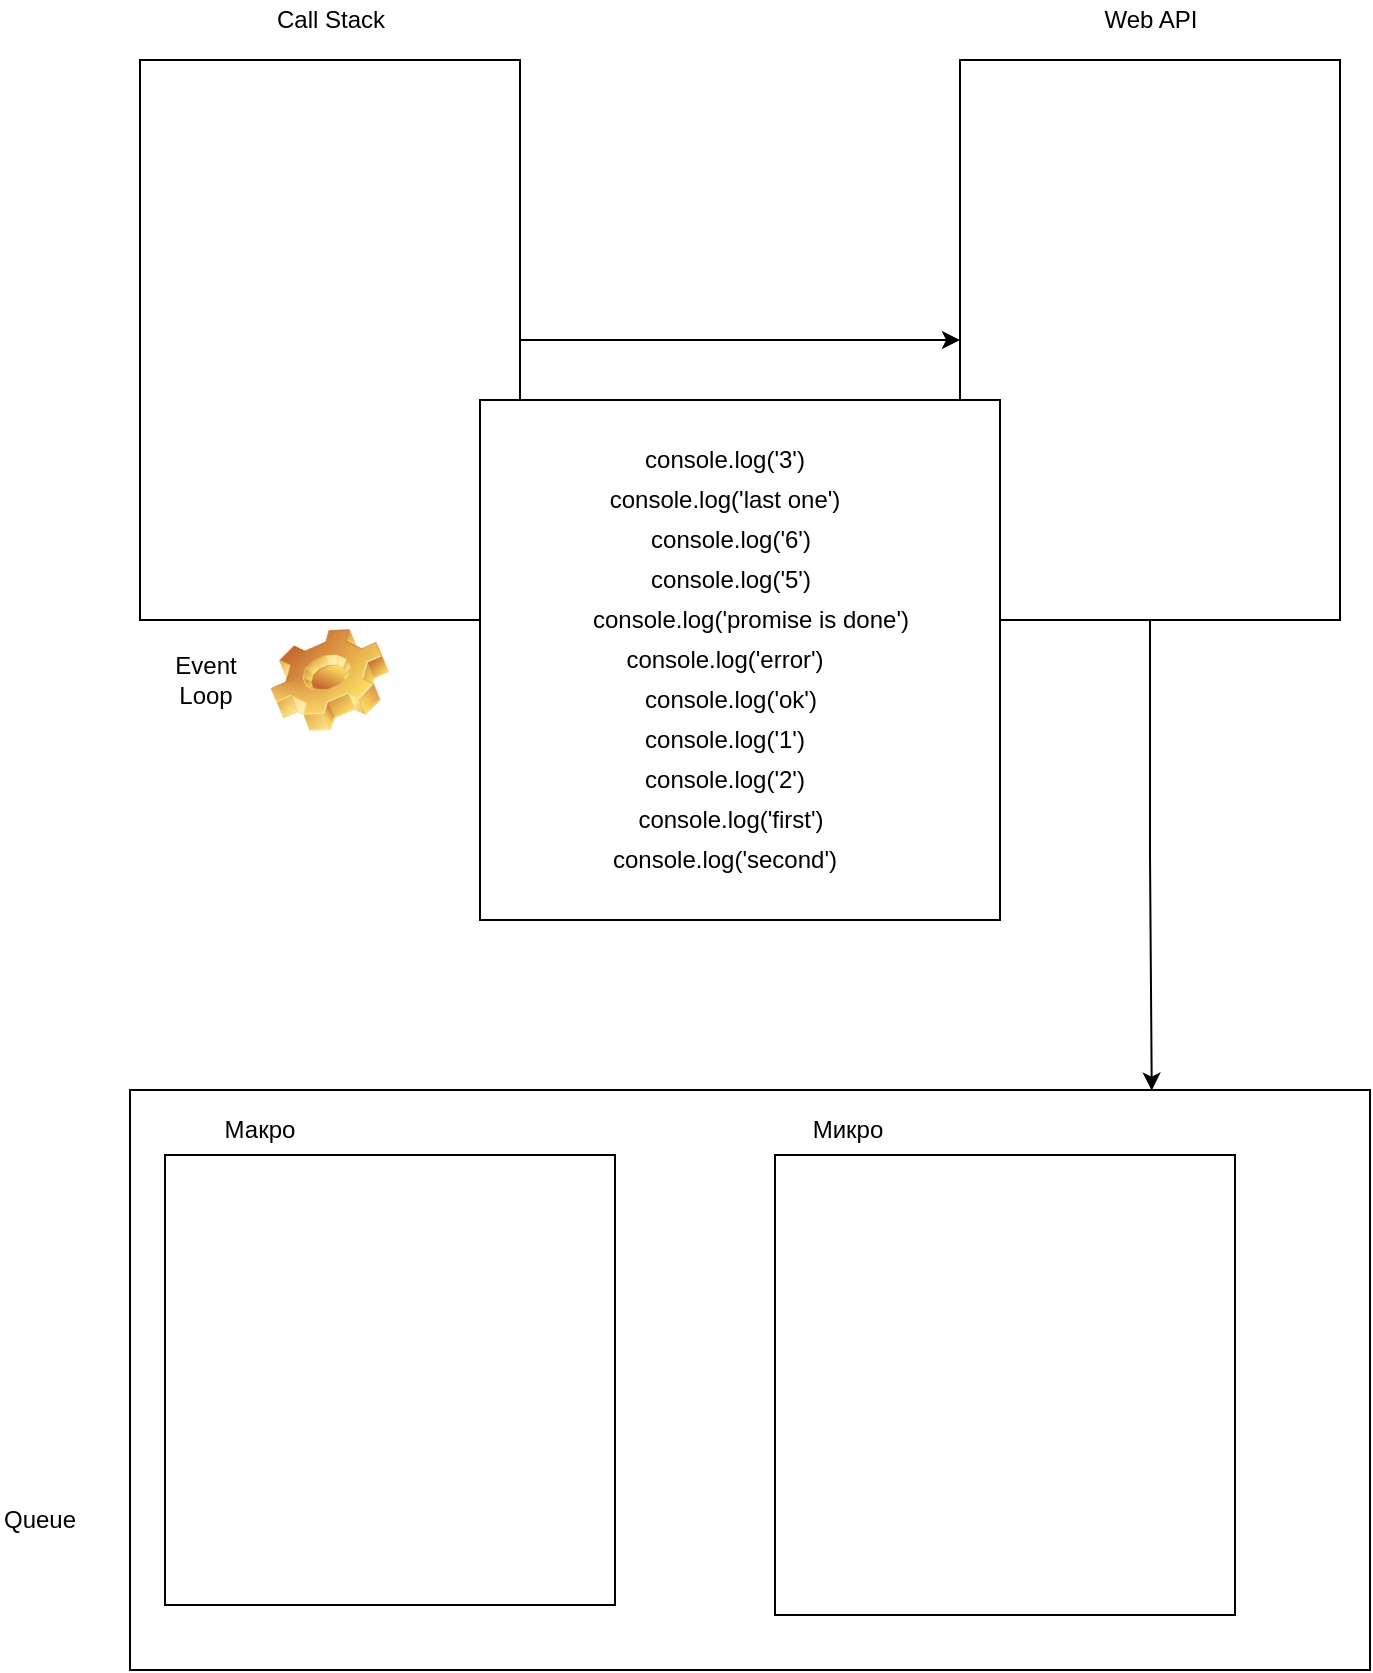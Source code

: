 <mxfile>
    <diagram id="LuvQvL_Olgh2zg_UiULW" name="Page-1">
        <mxGraphModel dx="1285" dy="1024" grid="1" gridSize="10" guides="1" tooltips="1" connect="1" arrows="1" fold="1" page="1" pageScale="1" pageWidth="827" pageHeight="1169" math="0" shadow="0">
            <root>
                <mxCell id="0"/>
                <mxCell id="1" parent="0"/>
                <mxCell id="21" style="edgeStyle=orthogonalEdgeStyle;rounded=0;orthogonalLoop=1;jettySize=auto;html=1;entryX=0;entryY=0.5;entryDx=0;entryDy=0;" parent="1" source="2" target="4" edge="1">
                    <mxGeometry relative="1" as="geometry"/>
                </mxCell>
                <mxCell id="2" value="&lt;div style=&quot;color: rgb(240 , 240 , 240) ; font-family: &amp;#34;helvetica&amp;#34; ; font-size: 12px ; font-style: normal ; font-weight: 400 ; letter-spacing: normal ; text-align: center ; text-indent: 0px ; text-transform: none ; word-spacing: 0px ; background-color: rgb(42 , 42 , 42)&quot;&gt;&lt;div&gt;&lt;br&gt;&lt;/div&gt;&lt;/div&gt;" style="rounded=0;whiteSpace=wrap;html=1;" parent="1" vertex="1">
                    <mxGeometry x="80" y="120" width="190" height="280" as="geometry"/>
                </mxCell>
                <mxCell id="3" value="Call Stack" style="text;html=1;strokeColor=none;fillColor=none;align=center;verticalAlign=middle;whiteSpace=wrap;rounded=0;" parent="1" vertex="1">
                    <mxGeometry x="132.5" y="90" width="85" height="20" as="geometry"/>
                </mxCell>
                <mxCell id="22" style="edgeStyle=orthogonalEdgeStyle;rounded=0;orthogonalLoop=1;jettySize=auto;html=1;entryX=0.001;entryY=0.176;entryDx=0;entryDy=0;entryPerimeter=0;" parent="1" source="4" target="6" edge="1">
                    <mxGeometry relative="1" as="geometry"/>
                </mxCell>
                <mxCell id="4" value="&lt;div style=&quot;color: rgb(240 , 240 , 240) ; font-size: 12px ; font-style: normal ; font-weight: 400 ; letter-spacing: normal ; text-align: center ; text-indent: 0px ; text-transform: none ; word-spacing: 0px ; font-family: &amp;#34;helvetica&amp;#34; ; background-color: rgb(42 , 42 , 42)&quot;&gt;&lt;br&gt;&lt;/div&gt;" style="rounded=0;whiteSpace=wrap;html=1;" parent="1" vertex="1">
                    <mxGeometry x="490" y="120" width="190" height="280" as="geometry"/>
                </mxCell>
                <mxCell id="5" value="Web API" style="text;html=1;strokeColor=none;fillColor=none;align=center;verticalAlign=middle;whiteSpace=wrap;rounded=0;" parent="1" vertex="1">
                    <mxGeometry x="542.5" y="90" width="85" height="20" as="geometry"/>
                </mxCell>
                <mxCell id="6" value="" style="rounded=0;whiteSpace=wrap;html=1;rotation=90;" parent="1" vertex="1">
                    <mxGeometry x="240" y="470" width="290" height="620" as="geometry"/>
                </mxCell>
                <mxCell id="8" value="" style="shape=image;html=1;verticalLabelPosition=bottom;verticalAlign=top;imageAspect=0;image=img/clipart/Gear_128x128.png;rotation=-135;" parent="1" vertex="1">
                    <mxGeometry x="150" y="400" width="50" height="60" as="geometry"/>
                </mxCell>
                <mxCell id="10" value="Event Loop" style="text;html=1;strokeColor=none;fillColor=none;align=center;verticalAlign=middle;whiteSpace=wrap;rounded=0;" parent="1" vertex="1">
                    <mxGeometry x="92.5" y="420" width="40" height="20" as="geometry"/>
                </mxCell>
                <mxCell id="12" value="Queue" style="text;html=1;strokeColor=none;fillColor=none;align=center;verticalAlign=middle;whiteSpace=wrap;rounded=0;" parent="1" vertex="1">
                    <mxGeometry x="10" y="840" width="40" height="20" as="geometry"/>
                </mxCell>
                <mxCell id="16" value="&lt;div style=&quot;color: rgb(240 , 240 , 240) ; font-size: 12px ; font-style: normal ; font-weight: 400 ; letter-spacing: normal ; text-align: center ; text-indent: 0px ; text-transform: none ; word-spacing: 0px ; font-family: &amp;#34;helvetica&amp;#34; ; background-color: rgb(42 , 42 , 42)&quot;&gt;&lt;br&gt;&lt;/div&gt;" style="whiteSpace=wrap;html=1;aspect=fixed;" parent="1" vertex="1">
                    <mxGeometry x="92.5" y="667.5" width="225" height="225" as="geometry"/>
                </mxCell>
                <mxCell id="17" value="" style="whiteSpace=wrap;html=1;aspect=fixed;" parent="1" vertex="1">
                    <mxGeometry x="397.5" y="667.5" width="230" height="230" as="geometry"/>
                </mxCell>
                <mxCell id="23" value="Макро" style="text;html=1;strokeColor=none;fillColor=none;align=center;verticalAlign=middle;whiteSpace=wrap;rounded=0;" parent="1" vertex="1">
                    <mxGeometry x="120" y="645" width="40" height="20" as="geometry"/>
                </mxCell>
                <mxCell id="24" value="Микро" style="text;html=1;strokeColor=none;fillColor=none;align=center;verticalAlign=middle;whiteSpace=wrap;rounded=0;" parent="1" vertex="1">
                    <mxGeometry x="414" y="645" width="40" height="20" as="geometry"/>
                </mxCell>
                <mxCell id="28" value="" style="whiteSpace=wrap;html=1;aspect=fixed;" vertex="1" parent="1">
                    <mxGeometry x="250" y="290" width="260" height="260" as="geometry"/>
                </mxCell>
                <mxCell id="38" value="&lt;div style=&quot;font-family: &amp;#34;helvetica&amp;#34;&quot;&gt;&lt;div&gt;console.log('3')&lt;/div&gt;&lt;/div&gt;" style="text;html=1;strokeColor=none;fillColor=none;align=center;verticalAlign=middle;whiteSpace=wrap;rounded=0;" vertex="1" parent="1">
                    <mxGeometry x="290" y="310" width="165" height="20" as="geometry"/>
                </mxCell>
                <mxCell id="41" value="&lt;div style=&quot;font-family: &amp;#34;helvetica&amp;#34;&quot;&gt;&lt;div&gt;console.log('last one')&lt;/div&gt;&lt;/div&gt;" style="text;html=1;strokeColor=none;fillColor=none;align=center;verticalAlign=middle;whiteSpace=wrap;rounded=0;" vertex="1" parent="1">
                    <mxGeometry x="290" y="330" width="165" height="20" as="geometry"/>
                </mxCell>
                <mxCell id="42" value="&lt;div style=&quot;font-family: &amp;#34;helvetica&amp;#34;&quot;&gt;&lt;div&gt;console.log('6')&lt;/div&gt;&lt;/div&gt;" style="text;html=1;strokeColor=none;fillColor=none;align=center;verticalAlign=middle;whiteSpace=wrap;rounded=0;" vertex="1" parent="1">
                    <mxGeometry x="292.5" y="350" width="165" height="20" as="geometry"/>
                </mxCell>
                <mxCell id="43" value="&lt;div style=&quot;font-family: &amp;#34;helvetica&amp;#34;&quot;&gt;&lt;div&gt;console.log('5')&lt;/div&gt;&lt;/div&gt;" style="text;html=1;strokeColor=none;fillColor=none;align=center;verticalAlign=middle;whiteSpace=wrap;rounded=0;" vertex="1" parent="1">
                    <mxGeometry x="292.5" y="370" width="165" height="20" as="geometry"/>
                </mxCell>
                <mxCell id="44" value="&lt;div style=&quot;font-family: &amp;#34;helvetica&amp;#34;&quot;&gt;&lt;div&gt;console.log('error')&lt;/div&gt;&lt;/div&gt;" style="text;html=1;strokeColor=none;fillColor=none;align=center;verticalAlign=middle;whiteSpace=wrap;rounded=0;" vertex="1" parent="1">
                    <mxGeometry x="290" y="410" width="165" height="20" as="geometry"/>
                </mxCell>
                <mxCell id="45" value="&lt;div style=&quot;font-family: &amp;#34;helvetica&amp;#34;&quot;&gt;&lt;div&gt;console.log('promise is done')&lt;/div&gt;&lt;/div&gt;" style="text;html=1;strokeColor=none;fillColor=none;align=center;verticalAlign=middle;whiteSpace=wrap;rounded=0;" vertex="1" parent="1">
                    <mxGeometry x="302.5" y="390" width="165" height="20" as="geometry"/>
                </mxCell>
                <mxCell id="46" value="&lt;div style=&quot;font-family: &amp;#34;helvetica&amp;#34;&quot;&gt;&lt;div&gt;console.log('ok')&lt;/div&gt;&lt;/div&gt;" style="text;html=1;strokeColor=none;fillColor=none;align=center;verticalAlign=middle;whiteSpace=wrap;rounded=0;" vertex="1" parent="1">
                    <mxGeometry x="292.5" y="430" width="165" height="20" as="geometry"/>
                </mxCell>
                <mxCell id="47" value="&lt;div style=&quot;font-family: &amp;#34;helvetica&amp;#34;&quot;&gt;&lt;div&gt;console.log('1')&lt;/div&gt;&lt;/div&gt;" style="text;html=1;strokeColor=none;fillColor=none;align=center;verticalAlign=middle;whiteSpace=wrap;rounded=0;" vertex="1" parent="1">
                    <mxGeometry x="290" y="450" width="165" height="20" as="geometry"/>
                </mxCell>
                <mxCell id="48" value="&lt;div style=&quot;font-family: &amp;#34;helvetica&amp;#34;&quot;&gt;&lt;div&gt;console.log('2')&lt;/div&gt;&lt;/div&gt;" style="text;html=1;strokeColor=none;fillColor=none;align=center;verticalAlign=middle;whiteSpace=wrap;rounded=0;" vertex="1" parent="1">
                    <mxGeometry x="290" y="470" width="165" height="20" as="geometry"/>
                </mxCell>
                <mxCell id="49" value="&lt;div style=&quot;font-family: &amp;#34;helvetica&amp;#34;&quot;&gt;&lt;div&gt;console.log('first')&lt;/div&gt;&lt;/div&gt;" style="text;html=1;strokeColor=none;fillColor=none;align=center;verticalAlign=middle;whiteSpace=wrap;rounded=0;" vertex="1" parent="1">
                    <mxGeometry x="292.5" y="490" width="165" height="20" as="geometry"/>
                </mxCell>
                <mxCell id="51" value="&lt;div style=&quot;font-family: &amp;#34;helvetica&amp;#34;&quot;&gt;&lt;div&gt;console.log('second')&lt;/div&gt;&lt;/div&gt;" style="text;html=1;strokeColor=none;fillColor=none;align=center;verticalAlign=middle;whiteSpace=wrap;rounded=0;" vertex="1" parent="1">
                    <mxGeometry x="290" y="510" width="165" height="20" as="geometry"/>
                </mxCell>
            </root>
        </mxGraphModel>
    </diagram>
</mxfile>
